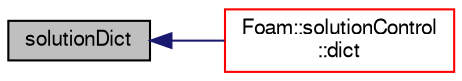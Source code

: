 digraph "solutionDict"
{
  bgcolor="transparent";
  edge [fontname="FreeSans",fontsize="10",labelfontname="FreeSans",labelfontsize="10"];
  node [fontname="FreeSans",fontsize="10",shape=record];
  rankdir="LR";
  Node1 [label="solutionDict",height=0.2,width=0.4,color="black", fillcolor="grey75", style="filled" fontcolor="black"];
  Node1 -> Node2 [dir="back",color="midnightblue",fontsize="10",style="solid",fontname="FreeSans"];
  Node2 [label="Foam::solutionControl\l::dict",height=0.2,width=0.4,color="red",URL="$a02311.html#a193891e89d96c3d3699885e60fe0a609",tooltip="Return the solution dictionary. "];
}
